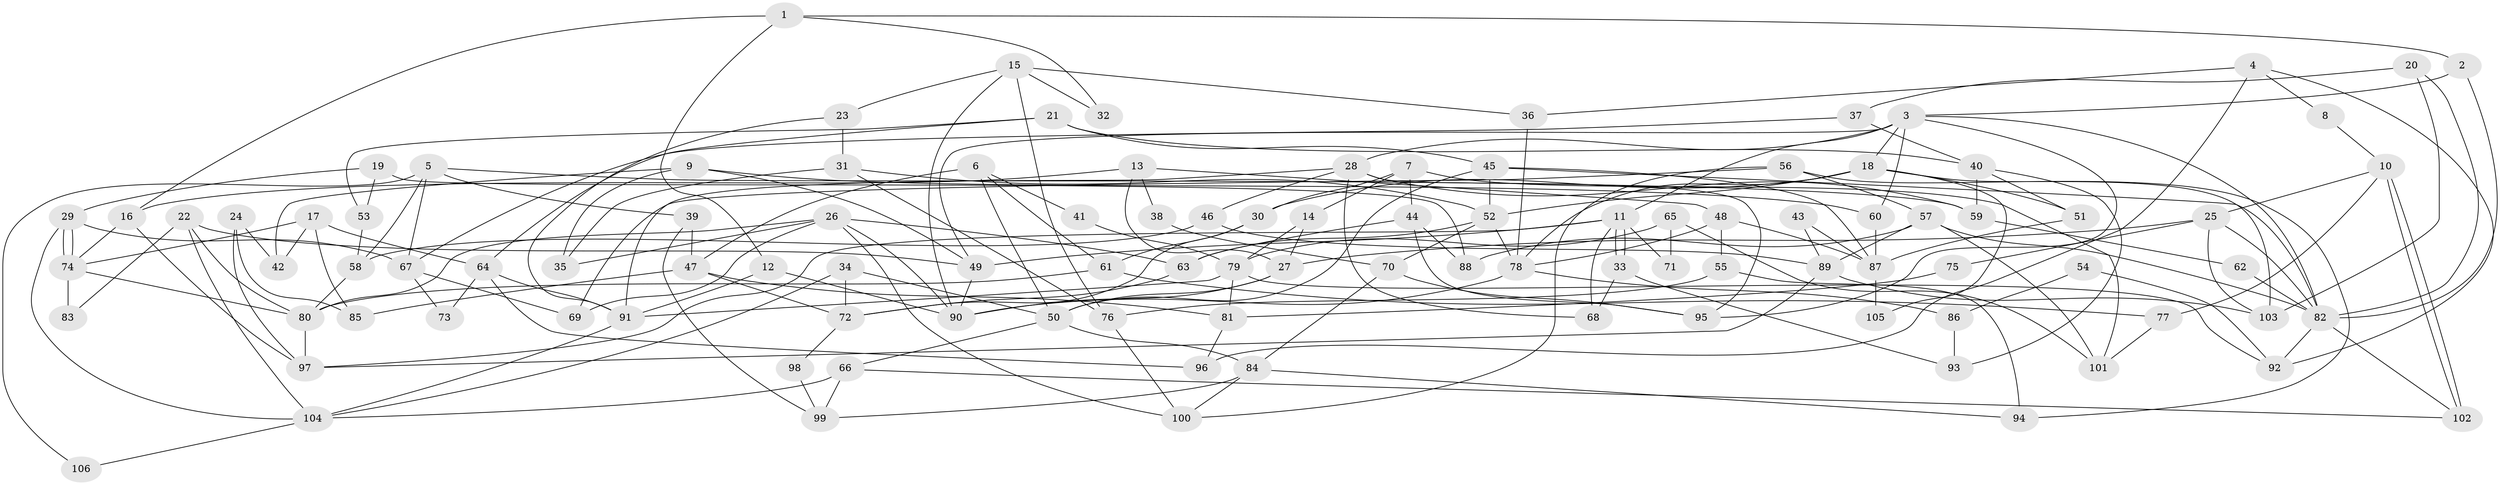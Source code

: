// coarse degree distribution, {19: 0.018867924528301886, 9: 0.018867924528301886, 10: 0.03773584905660377, 6: 0.07547169811320754, 4: 0.24528301886792453, 7: 0.11320754716981132, 11: 0.05660377358490566, 3: 0.1509433962264151, 8: 0.05660377358490566, 5: 0.1320754716981132, 2: 0.09433962264150944}
// Generated by graph-tools (version 1.1) at 2025/18/03/04/25 18:18:35]
// undirected, 106 vertices, 212 edges
graph export_dot {
graph [start="1"]
  node [color=gray90,style=filled];
  1;
  2;
  3;
  4;
  5;
  6;
  7;
  8;
  9;
  10;
  11;
  12;
  13;
  14;
  15;
  16;
  17;
  18;
  19;
  20;
  21;
  22;
  23;
  24;
  25;
  26;
  27;
  28;
  29;
  30;
  31;
  32;
  33;
  34;
  35;
  36;
  37;
  38;
  39;
  40;
  41;
  42;
  43;
  44;
  45;
  46;
  47;
  48;
  49;
  50;
  51;
  52;
  53;
  54;
  55;
  56;
  57;
  58;
  59;
  60;
  61;
  62;
  63;
  64;
  65;
  66;
  67;
  68;
  69;
  70;
  71;
  72;
  73;
  74;
  75;
  76;
  77;
  78;
  79;
  80;
  81;
  82;
  83;
  84;
  85;
  86;
  87;
  88;
  89;
  90;
  91;
  92;
  93;
  94;
  95;
  96;
  97;
  98;
  99;
  100;
  101;
  102;
  103;
  104;
  105;
  106;
  1 -- 2;
  1 -- 16;
  1 -- 12;
  1 -- 32;
  2 -- 3;
  2 -- 82;
  3 -- 82;
  3 -- 49;
  3 -- 11;
  3 -- 18;
  3 -- 28;
  3 -- 60;
  3 -- 95;
  4 -- 96;
  4 -- 36;
  4 -- 8;
  4 -- 92;
  5 -- 59;
  5 -- 39;
  5 -- 58;
  5 -- 67;
  5 -- 106;
  6 -- 50;
  6 -- 61;
  6 -- 41;
  6 -- 47;
  7 -- 14;
  7 -- 44;
  7 -- 30;
  7 -- 101;
  8 -- 10;
  9 -- 49;
  9 -- 35;
  9 -- 42;
  9 -- 60;
  10 -- 102;
  10 -- 102;
  10 -- 25;
  10 -- 77;
  11 -- 33;
  11 -- 33;
  11 -- 49;
  11 -- 68;
  11 -- 71;
  11 -- 97;
  12 -- 90;
  12 -- 91;
  13 -- 48;
  13 -- 27;
  13 -- 16;
  13 -- 38;
  14 -- 79;
  14 -- 27;
  15 -- 23;
  15 -- 90;
  15 -- 32;
  15 -- 36;
  15 -- 76;
  16 -- 74;
  16 -- 97;
  17 -- 74;
  17 -- 85;
  17 -- 42;
  17 -- 64;
  18 -- 30;
  18 -- 51;
  18 -- 52;
  18 -- 78;
  18 -- 103;
  18 -- 105;
  19 -- 53;
  19 -- 29;
  19 -- 88;
  20 -- 82;
  20 -- 37;
  20 -- 103;
  21 -- 64;
  21 -- 45;
  21 -- 40;
  21 -- 53;
  22 -- 49;
  22 -- 104;
  22 -- 80;
  22 -- 83;
  23 -- 91;
  23 -- 31;
  24 -- 97;
  24 -- 42;
  24 -- 85;
  25 -- 82;
  25 -- 103;
  25 -- 27;
  25 -- 75;
  26 -- 100;
  26 -- 80;
  26 -- 35;
  26 -- 63;
  26 -- 69;
  26 -- 90;
  27 -- 90;
  27 -- 50;
  28 -- 46;
  28 -- 59;
  28 -- 68;
  28 -- 91;
  28 -- 95;
  29 -- 104;
  29 -- 74;
  29 -- 74;
  29 -- 67;
  30 -- 72;
  30 -- 61;
  31 -- 52;
  31 -- 76;
  31 -- 35;
  33 -- 68;
  33 -- 93;
  34 -- 104;
  34 -- 50;
  34 -- 72;
  36 -- 78;
  37 -- 67;
  37 -- 40;
  38 -- 70;
  39 -- 47;
  39 -- 99;
  40 -- 51;
  40 -- 59;
  40 -- 93;
  41 -- 79;
  43 -- 89;
  43 -- 87;
  44 -- 88;
  44 -- 95;
  44 -- 63;
  45 -- 50;
  45 -- 52;
  45 -- 82;
  45 -- 87;
  46 -- 58;
  46 -- 89;
  47 -- 72;
  47 -- 81;
  47 -- 85;
  48 -- 78;
  48 -- 87;
  48 -- 55;
  49 -- 90;
  50 -- 84;
  50 -- 66;
  51 -- 87;
  52 -- 63;
  52 -- 70;
  52 -- 78;
  53 -- 58;
  54 -- 86;
  54 -- 92;
  55 -- 94;
  55 -- 76;
  56 -- 57;
  56 -- 69;
  56 -- 94;
  56 -- 100;
  57 -- 101;
  57 -- 89;
  57 -- 82;
  57 -- 88;
  58 -- 80;
  59 -- 62;
  60 -- 87;
  61 -- 80;
  61 -- 77;
  62 -- 82;
  63 -- 72;
  64 -- 91;
  64 -- 73;
  64 -- 96;
  65 -- 101;
  65 -- 79;
  65 -- 71;
  66 -- 102;
  66 -- 99;
  66 -- 104;
  67 -- 69;
  67 -- 73;
  70 -- 95;
  70 -- 84;
  72 -- 98;
  74 -- 80;
  74 -- 83;
  75 -- 81;
  76 -- 100;
  77 -- 101;
  78 -- 86;
  78 -- 90;
  79 -- 92;
  79 -- 91;
  79 -- 81;
  80 -- 97;
  81 -- 96;
  82 -- 92;
  82 -- 102;
  84 -- 100;
  84 -- 94;
  84 -- 99;
  86 -- 93;
  87 -- 105;
  89 -- 103;
  89 -- 97;
  91 -- 104;
  98 -- 99;
  104 -- 106;
}
